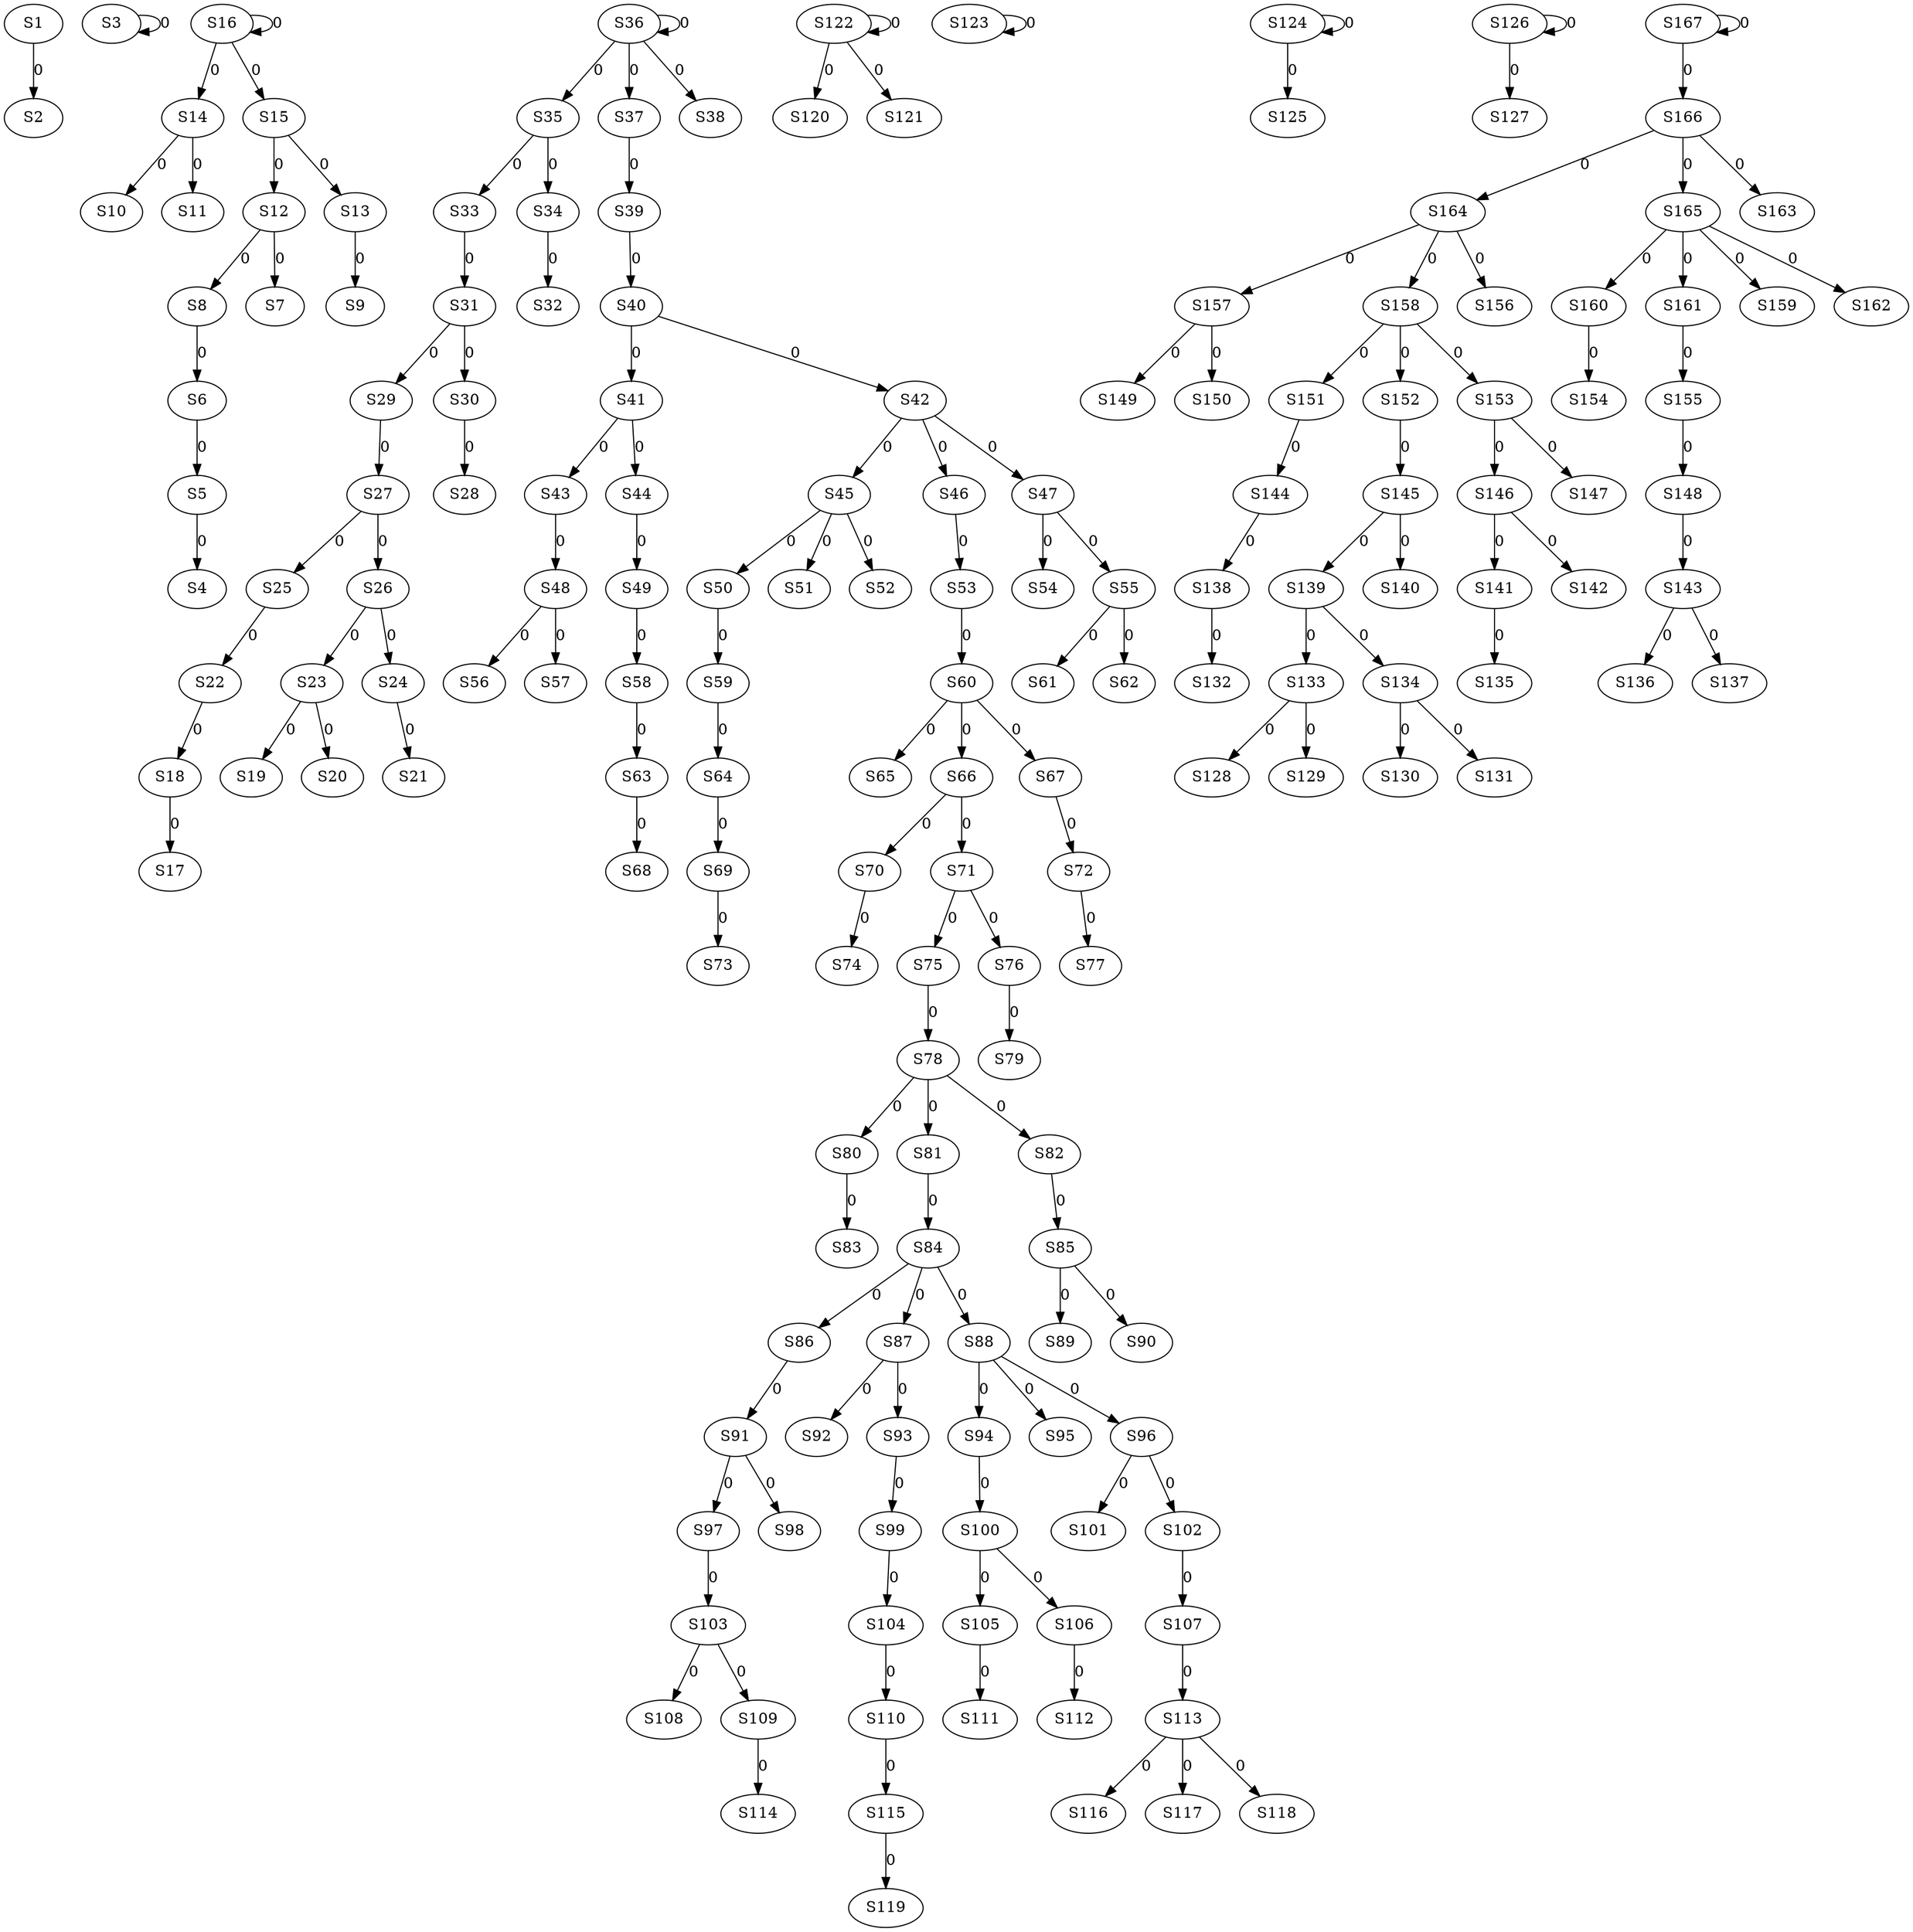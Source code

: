 strict digraph {
	S1 -> S2 [ label = 0 ];
	S3 -> S3 [ label = 0 ];
	S5 -> S4 [ label = 0 ];
	S6 -> S5 [ label = 0 ];
	S8 -> S6 [ label = 0 ];
	S12 -> S7 [ label = 0 ];
	S12 -> S8 [ label = 0 ];
	S13 -> S9 [ label = 0 ];
	S14 -> S10 [ label = 0 ];
	S14 -> S11 [ label = 0 ];
	S15 -> S12 [ label = 0 ];
	S15 -> S13 [ label = 0 ];
	S16 -> S14 [ label = 0 ];
	S16 -> S15 [ label = 0 ];
	S16 -> S16 [ label = 0 ];
	S18 -> S17 [ label = 0 ];
	S22 -> S18 [ label = 0 ];
	S23 -> S19 [ label = 0 ];
	S23 -> S20 [ label = 0 ];
	S24 -> S21 [ label = 0 ];
	S25 -> S22 [ label = 0 ];
	S26 -> S23 [ label = 0 ];
	S26 -> S24 [ label = 0 ];
	S27 -> S25 [ label = 0 ];
	S27 -> S26 [ label = 0 ];
	S29 -> S27 [ label = 0 ];
	S30 -> S28 [ label = 0 ];
	S31 -> S29 [ label = 0 ];
	S31 -> S30 [ label = 0 ];
	S33 -> S31 [ label = 0 ];
	S34 -> S32 [ label = 0 ];
	S35 -> S33 [ label = 0 ];
	S35 -> S34 [ label = 0 ];
	S36 -> S35 [ label = 0 ];
	S36 -> S36 [ label = 0 ];
	S36 -> S37 [ label = 0 ];
	S36 -> S38 [ label = 0 ];
	S37 -> S39 [ label = 0 ];
	S39 -> S40 [ label = 0 ];
	S40 -> S41 [ label = 0 ];
	S40 -> S42 [ label = 0 ];
	S41 -> S43 [ label = 0 ];
	S41 -> S44 [ label = 0 ];
	S42 -> S45 [ label = 0 ];
	S42 -> S46 [ label = 0 ];
	S42 -> S47 [ label = 0 ];
	S43 -> S48 [ label = 0 ];
	S44 -> S49 [ label = 0 ];
	S45 -> S50 [ label = 0 ];
	S45 -> S51 [ label = 0 ];
	S45 -> S52 [ label = 0 ];
	S46 -> S53 [ label = 0 ];
	S47 -> S54 [ label = 0 ];
	S47 -> S55 [ label = 0 ];
	S48 -> S56 [ label = 0 ];
	S48 -> S57 [ label = 0 ];
	S49 -> S58 [ label = 0 ];
	S50 -> S59 [ label = 0 ];
	S53 -> S60 [ label = 0 ];
	S55 -> S61 [ label = 0 ];
	S55 -> S62 [ label = 0 ];
	S58 -> S63 [ label = 0 ];
	S59 -> S64 [ label = 0 ];
	S60 -> S65 [ label = 0 ];
	S60 -> S66 [ label = 0 ];
	S60 -> S67 [ label = 0 ];
	S63 -> S68 [ label = 0 ];
	S64 -> S69 [ label = 0 ];
	S66 -> S70 [ label = 0 ];
	S66 -> S71 [ label = 0 ];
	S67 -> S72 [ label = 0 ];
	S69 -> S73 [ label = 0 ];
	S70 -> S74 [ label = 0 ];
	S71 -> S75 [ label = 0 ];
	S71 -> S76 [ label = 0 ];
	S72 -> S77 [ label = 0 ];
	S75 -> S78 [ label = 0 ];
	S76 -> S79 [ label = 0 ];
	S78 -> S80 [ label = 0 ];
	S78 -> S81 [ label = 0 ];
	S78 -> S82 [ label = 0 ];
	S80 -> S83 [ label = 0 ];
	S81 -> S84 [ label = 0 ];
	S82 -> S85 [ label = 0 ];
	S84 -> S86 [ label = 0 ];
	S84 -> S87 [ label = 0 ];
	S84 -> S88 [ label = 0 ];
	S85 -> S89 [ label = 0 ];
	S85 -> S90 [ label = 0 ];
	S86 -> S91 [ label = 0 ];
	S87 -> S92 [ label = 0 ];
	S87 -> S93 [ label = 0 ];
	S88 -> S94 [ label = 0 ];
	S88 -> S95 [ label = 0 ];
	S88 -> S96 [ label = 0 ];
	S91 -> S97 [ label = 0 ];
	S91 -> S98 [ label = 0 ];
	S93 -> S99 [ label = 0 ];
	S94 -> S100 [ label = 0 ];
	S96 -> S101 [ label = 0 ];
	S96 -> S102 [ label = 0 ];
	S97 -> S103 [ label = 0 ];
	S99 -> S104 [ label = 0 ];
	S100 -> S105 [ label = 0 ];
	S100 -> S106 [ label = 0 ];
	S102 -> S107 [ label = 0 ];
	S103 -> S108 [ label = 0 ];
	S103 -> S109 [ label = 0 ];
	S104 -> S110 [ label = 0 ];
	S105 -> S111 [ label = 0 ];
	S106 -> S112 [ label = 0 ];
	S107 -> S113 [ label = 0 ];
	S109 -> S114 [ label = 0 ];
	S110 -> S115 [ label = 0 ];
	S113 -> S116 [ label = 0 ];
	S113 -> S117 [ label = 0 ];
	S113 -> S118 [ label = 0 ];
	S115 -> S119 [ label = 0 ];
	S122 -> S120 [ label = 0 ];
	S122 -> S121 [ label = 0 ];
	S122 -> S122 [ label = 0 ];
	S123 -> S123 [ label = 0 ];
	S124 -> S124 [ label = 0 ];
	S124 -> S125 [ label = 0 ];
	S126 -> S126 [ label = 0 ];
	S126 -> S127 [ label = 0 ];
	S133 -> S128 [ label = 0 ];
	S133 -> S129 [ label = 0 ];
	S134 -> S130 [ label = 0 ];
	S134 -> S131 [ label = 0 ];
	S138 -> S132 [ label = 0 ];
	S139 -> S133 [ label = 0 ];
	S139 -> S134 [ label = 0 ];
	S141 -> S135 [ label = 0 ];
	S143 -> S136 [ label = 0 ];
	S143 -> S137 [ label = 0 ];
	S144 -> S138 [ label = 0 ];
	S145 -> S139 [ label = 0 ];
	S145 -> S140 [ label = 0 ];
	S146 -> S141 [ label = 0 ];
	S146 -> S142 [ label = 0 ];
	S148 -> S143 [ label = 0 ];
	S151 -> S144 [ label = 0 ];
	S152 -> S145 [ label = 0 ];
	S153 -> S146 [ label = 0 ];
	S153 -> S147 [ label = 0 ];
	S155 -> S148 [ label = 0 ];
	S157 -> S149 [ label = 0 ];
	S157 -> S150 [ label = 0 ];
	S158 -> S151 [ label = 0 ];
	S158 -> S152 [ label = 0 ];
	S158 -> S153 [ label = 0 ];
	S160 -> S154 [ label = 0 ];
	S161 -> S155 [ label = 0 ];
	S164 -> S156 [ label = 0 ];
	S164 -> S157 [ label = 0 ];
	S164 -> S158 [ label = 0 ];
	S165 -> S159 [ label = 0 ];
	S165 -> S160 [ label = 0 ];
	S165 -> S161 [ label = 0 ];
	S165 -> S162 [ label = 0 ];
	S166 -> S163 [ label = 0 ];
	S166 -> S164 [ label = 0 ];
	S166 -> S165 [ label = 0 ];
	S167 -> S166 [ label = 0 ];
	S167 -> S167 [ label = 0 ];
}